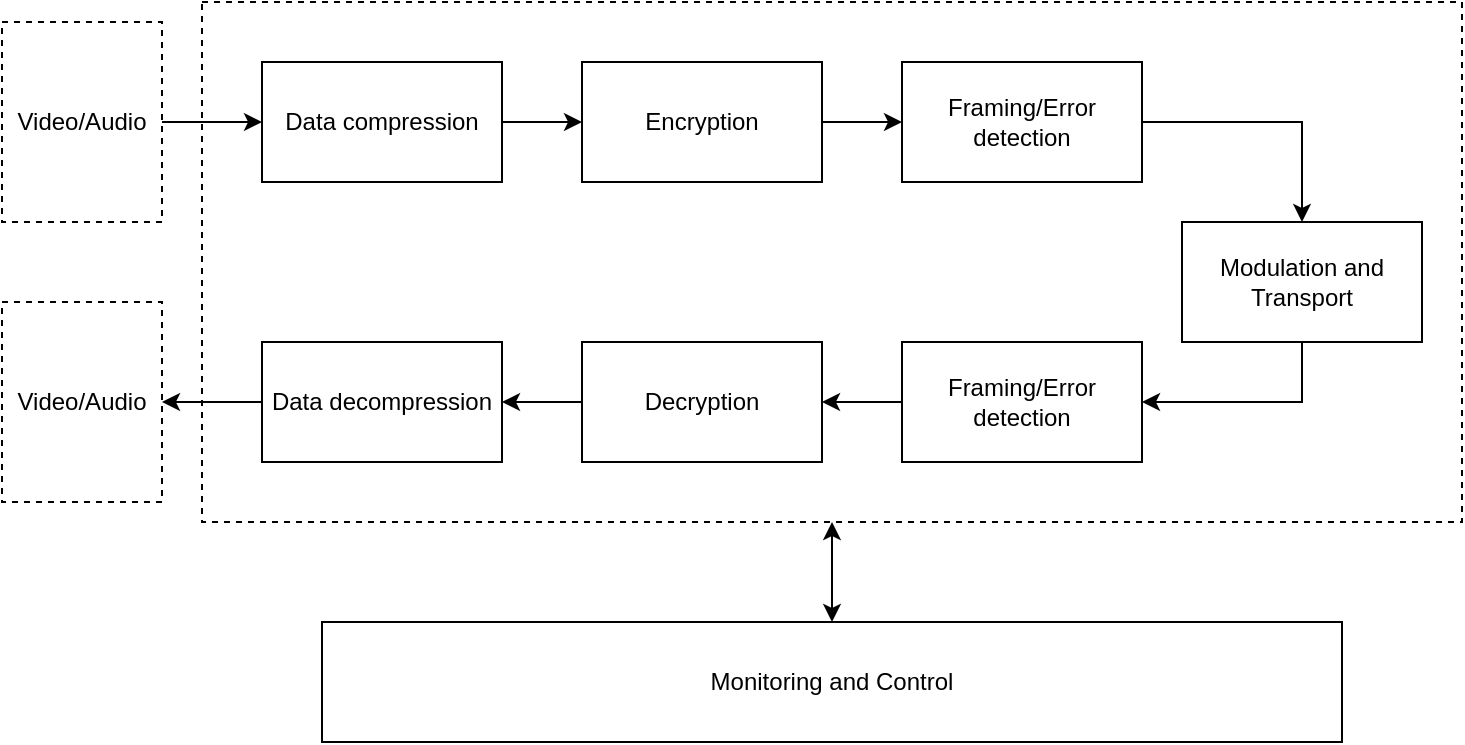 <mxfile>
    <diagram id="okyHbANt9XHcZrDEkdiz" name="Page-1">
        <mxGraphModel dx="941" dy="440" grid="1" gridSize="10" guides="1" tooltips="1" connect="1" arrows="1" fold="1" page="1" pageScale="1" pageWidth="850" pageHeight="1100" math="0" shadow="0">
            <root>
                <mxCell id="0"/>
                <mxCell id="1" parent="0"/>
                <mxCell id="84" value="" style="whiteSpace=wrap;html=1;dashed=1;fillColor=none;" vertex="1" parent="1">
                    <mxGeometry x="160" y="90" width="630" height="260" as="geometry"/>
                </mxCell>
                <mxCell id="71" value="" style="edgeStyle=orthogonalEdgeStyle;rounded=0;orthogonalLoop=1;jettySize=auto;html=1;" edge="1" parent="1" source="69" target="70">
                    <mxGeometry relative="1" as="geometry"/>
                </mxCell>
                <mxCell id="69" value="Data compression" style="rounded=0;whiteSpace=wrap;html=1;" vertex="1" parent="1">
                    <mxGeometry x="190" y="120" width="120" height="60" as="geometry"/>
                </mxCell>
                <mxCell id="73" value="" style="edgeStyle=orthogonalEdgeStyle;rounded=0;orthogonalLoop=1;jettySize=auto;html=1;" edge="1" parent="1" source="70" target="72">
                    <mxGeometry relative="1" as="geometry"/>
                </mxCell>
                <mxCell id="70" value="Encryption" style="rounded=0;whiteSpace=wrap;html=1;" vertex="1" parent="1">
                    <mxGeometry x="350" y="120" width="120" height="60" as="geometry"/>
                </mxCell>
                <mxCell id="75" value="" style="edgeStyle=orthogonalEdgeStyle;rounded=0;orthogonalLoop=1;jettySize=auto;html=1;" edge="1" parent="1" source="72" target="74">
                    <mxGeometry relative="1" as="geometry"/>
                </mxCell>
                <mxCell id="72" value="Framing/Error detection" style="rounded=0;whiteSpace=wrap;html=1;" vertex="1" parent="1">
                    <mxGeometry x="510" y="120" width="120" height="60" as="geometry"/>
                </mxCell>
                <mxCell id="77" value="" style="edgeStyle=orthogonalEdgeStyle;rounded=0;orthogonalLoop=1;jettySize=auto;html=1;exitX=0.5;exitY=1;exitDx=0;exitDy=0;" edge="1" parent="1" source="74" target="76">
                    <mxGeometry relative="1" as="geometry"/>
                </mxCell>
                <mxCell id="74" value="Modulation and Transport" style="rounded=0;whiteSpace=wrap;html=1;" vertex="1" parent="1">
                    <mxGeometry x="650" y="200" width="120" height="60" as="geometry"/>
                </mxCell>
                <mxCell id="79" value="" style="edgeStyle=orthogonalEdgeStyle;rounded=0;orthogonalLoop=1;jettySize=auto;html=1;" edge="1" parent="1" source="76" target="78">
                    <mxGeometry relative="1" as="geometry"/>
                </mxCell>
                <mxCell id="76" value="Framing/Error detection" style="rounded=0;whiteSpace=wrap;html=1;" vertex="1" parent="1">
                    <mxGeometry x="510" y="260" width="120" height="60" as="geometry"/>
                </mxCell>
                <mxCell id="81" value="" style="edgeStyle=orthogonalEdgeStyle;rounded=0;orthogonalLoop=1;jettySize=auto;html=1;" edge="1" parent="1" source="78" target="80">
                    <mxGeometry relative="1" as="geometry"/>
                </mxCell>
                <mxCell id="78" value="Decryption" style="rounded=0;whiteSpace=wrap;html=1;" vertex="1" parent="1">
                    <mxGeometry x="350" y="260" width="120" height="60" as="geometry"/>
                </mxCell>
                <mxCell id="88" style="edgeStyle=orthogonalEdgeStyle;rounded=0;orthogonalLoop=1;jettySize=auto;html=1;exitX=0;exitY=0.5;exitDx=0;exitDy=0;entryX=1;entryY=0.5;entryDx=0;entryDy=0;" edge="1" parent="1" source="80" target="87">
                    <mxGeometry relative="1" as="geometry"/>
                </mxCell>
                <mxCell id="80" value="Data decompression" style="rounded=0;whiteSpace=wrap;html=1;" vertex="1" parent="1">
                    <mxGeometry x="190" y="260" width="120" height="60" as="geometry"/>
                </mxCell>
                <mxCell id="91" style="edgeStyle=orthogonalEdgeStyle;rounded=0;orthogonalLoop=1;jettySize=auto;html=1;exitX=0.5;exitY=0;exitDx=0;exitDy=0;entryX=0.5;entryY=1;entryDx=0;entryDy=0;startArrow=classic;startFill=1;" edge="1" parent="1" source="83" target="84">
                    <mxGeometry relative="1" as="geometry"/>
                </mxCell>
                <mxCell id="83" value="Monitoring and Control" style="whiteSpace=wrap;html=1;" vertex="1" parent="1">
                    <mxGeometry x="220" y="400" width="510" height="60" as="geometry"/>
                </mxCell>
                <mxCell id="89" style="edgeStyle=orthogonalEdgeStyle;rounded=0;orthogonalLoop=1;jettySize=auto;html=1;exitX=1;exitY=0.5;exitDx=0;exitDy=0;entryX=0;entryY=0.5;entryDx=0;entryDy=0;" edge="1" parent="1" source="85" target="69">
                    <mxGeometry relative="1" as="geometry"/>
                </mxCell>
                <mxCell id="85" value="Video/Audio" style="whiteSpace=wrap;html=1;dashed=1;fillColor=none;gradientColor=none;" vertex="1" parent="1">
                    <mxGeometry x="60" y="100" width="80" height="100" as="geometry"/>
                </mxCell>
                <mxCell id="87" value="Video/Audio" style="whiteSpace=wrap;html=1;dashed=1;fillColor=none;gradientColor=none;" vertex="1" parent="1">
                    <mxGeometry x="60" y="240" width="80" height="100" as="geometry"/>
                </mxCell>
            </root>
        </mxGraphModel>
    </diagram>
</mxfile>